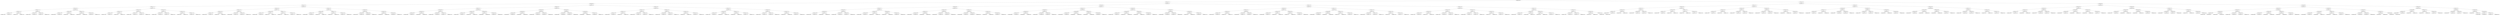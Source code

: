 digraph G{
345585728 [label="Node{data=[7589, 7589]}"]
345585728 -> 1897808470
1897808470 [label="Node{data=[5191, 5191]}"]
1897808470 -> 1820121382
1820121382 [label="Node{data=[3258, 3258]}"]
1820121382 -> 1114722433
1114722433 [label="Node{data=[1449, 1449]}"]
1114722433 -> 536296375
536296375 [label="Node{data=[1101, 1101]}"]
536296375 -> 486069997
486069997 [label="Node{data=[1085, 1085]}"]
486069997 -> 382179773
382179773 [label="Node{data=[1077, 1077]}"]
382179773 -> 1593456316
1593456316 [label="Node{data=[1073, 1073]}"]
1593456316 -> 2029421655
2029421655 [label="Node{data=[1071, 1071]}"]
2029421655 -> 585329178
585329178 [label="Node{data=[1070, 1070]}"]
2029421655 -> 146998666
146998666 [label="Node{data=[1072, 1072]}"]
1593456316 -> 126062072
126062072 [label="Node{data=[1075, 1075]}"]
126062072 -> 1260090723
1260090723 [label="Node{data=[1074, 1074]}"]
126062072 -> 1913742752
1913742752 [label="Node{data=[1076, 1076]}"]
382179773 -> 1651429693
1651429693 [label="Node{data=[1081, 1081]}"]
1651429693 -> 2031709381
2031709381 [label="Node{data=[1079, 1079]}"]
2031709381 -> 1773780712
1773780712 [label="Node{data=[1078, 1078]}"]
2031709381 -> 276621850
276621850 [label="Node{data=[1080, 1080]}"]
1651429693 -> 68101649
68101649 [label="Node{data=[1083, 1083]}"]
68101649 -> 918691089
918691089 [label="Node{data=[1082, 1082]}"]
68101649 -> 304659423
304659423 [label="Node{data=[1084, 1084]}"]
486069997 -> 1702080442
1702080442 [label="Node{data=[1093, 1093]}"]
1702080442 -> 405877419
405877419 [label="Node{data=[1089, 1089]}"]
405877419 -> 1052610089
1052610089 [label="Node{data=[1087, 1087]}"]
1052610089 -> 1763454050
1763454050 [label="Node{data=[1086, 1086]}"]
1052610089 -> 300564612
300564612 [label="Node{data=[1088, 1088]}"]
405877419 -> 14650488
14650488 [label="Node{data=[1091, 1091]}"]
14650488 -> 1380030092
1380030092 [label="Node{data=[1090, 1090]}"]
14650488 -> 1513541530
1513541530 [label="Node{data=[1092, 1092]}"]
1702080442 -> 429611576
429611576 [label="Node{data=[1097, 1097]}"]
429611576 -> 1700510015
1700510015 [label="Node{data=[1095, 1095]}"]
1700510015 -> 997238510
997238510 [label="Node{data=[1094, 1094]}"]
1700510015 -> 1465316357
1465316357 [label="Node{data=[1096, 1096]}"]
429611576 -> 341782093
341782093 [label="Node{data=[1099, 1099]}"]
341782093 -> 754319288
754319288 [label="Node{data=[1098, 1098]}"]
341782093 -> 302803742
302803742 [label="Node{data=[1100, 1100]}"]
536296375 -> 1914327942
1914327942 [label="Node{data=[1427, 1427]}"]
1914327942 -> 534394574
534394574 [label="Node{data=[1292, 1292]}"]
534394574 -> 475075250
475075250 [label="Node{data=[1105, 1105]}"]
475075250 -> 1844764349
1844764349 [label="Node{data=[1103, 1103]}"]
1844764349 -> 1305618150
1305618150 [label="Node{data=[1102, 1102]}"]
1844764349 -> 66061780
66061780 [label="Node{data=[1104, 1104]}"]
475075250 -> 396379034
396379034 [label="Node{data=[1107, 1107]}"]
396379034 -> 1558865637
1558865637 [label="Node{data=[1106, 1106]}"]
396379034 -> 13864584
13864584 [label="Node{data=[1108, 1108]}"]
534394574 -> 59700707
59700707 [label="Node{data=[1423, 1423]}"]
59700707 -> 380095131
380095131 [label="Node{data=[1421, 1421]}"]
380095131 -> 435510244
435510244 [label="Node{data=[1307, 1307]}"]
380095131 -> 97395100
97395100 [label="Node{data=[1422, 1422]}"]
59700707 -> 1897655595
1897655595 [label="Node{data=[1425, 1425]}"]
1897655595 -> 1505759873
1505759873 [label="Node{data=[1424, 1424]}"]
1897655595 -> 1792628774
1792628774 [label="Node{data=[1426, 1426]}"]
1914327942 -> 510608928
510608928 [label="Node{data=[1435, 1435]}"]
510608928 -> 808686195
808686195 [label="Node{data=[1431, 1431]}"]
808686195 -> 1774111470
1774111470 [label="Node{data=[1429, 1429]}"]
1774111470 -> 1233565591
1233565591 [label="Node{data=[1428, 1428]}"]
1774111470 -> 758949569
758949569 [label="Node{data=[1430, 1430]}"]
808686195 -> 28317983
28317983 [label="Node{data=[1433, 1433]}"]
28317983 -> 516315773
516315773 [label="Node{data=[1432, 1432]}"]
28317983 -> 1652583485
1652583485 [label="Node{data=[1434, 1434]}"]
510608928 -> 717407234
717407234 [label="Node{data=[1445, 1445]}"]
717407234 -> 733698212
733698212 [label="Node{data=[1443, 1443]}"]
733698212 -> 126024220
126024220 [label="Node{data=[1436, 1436]}"]
733698212 -> 1711447893
1711447893 [label="Node{data=[1444, 1444]}"]
717407234 -> 1524409667
1524409667 [label="Node{data=[1447, 1447]}"]
1524409667 -> 726902980
726902980 [label="Node{data=[1446, 1446]}"]
1524409667 -> 991032744
991032744 [label="Node{data=[1448, 1448]}"]
1114722433 -> 1234906536
1234906536 [label="Node{data=[1960, 1960]}"]
1234906536 -> 1993506661
1993506661 [label="Node{data=[1465, 1465]}"]
1993506661 -> 1089596659
1089596659 [label="Node{data=[1457, 1457]}"]
1089596659 -> 1954147824
1954147824 [label="Node{data=[1453, 1453]}"]
1954147824 -> 1688172730
1688172730 [label="Node{data=[1451, 1451]}"]
1688172730 -> 22219291
22219291 [label="Node{data=[1450, 1450]}"]
1688172730 -> 1309341878
1309341878 [label="Node{data=[1452, 1452]}"]
1954147824 -> 1973914346
1973914346 [label="Node{data=[1455, 1455]}"]
1973914346 -> 1784833612
1784833612 [label="Node{data=[1454, 1454]}"]
1973914346 -> 1937291977
1937291977 [label="Node{data=[1456, 1456]}"]
1089596659 -> 1789801304
1789801304 [label="Node{data=[1461, 1461]}"]
1789801304 -> 597103677
597103677 [label="Node{data=[1459, 1459]}"]
597103677 -> 1522423301
1522423301 [label="Node{data=[1458, 1458]}"]
597103677 -> 1822822761
1822822761 [label="Node{data=[1460, 1460]}"]
1789801304 -> 2005523286
2005523286 [label="Node{data=[1463, 1463]}"]
2005523286 -> 1822695270
1822695270 [label="Node{data=[1462, 1462]}"]
2005523286 -> 1149395593
1149395593 [label="Node{data=[1464, 1464]}"]
1993506661 -> 418586153
418586153 [label="Node{data=[1473, 1473]}"]
418586153 -> 563684618
563684618 [label="Node{data=[1469, 1469]}"]
563684618 -> 1837781360
1837781360 [label="Node{data=[1467, 1467]}"]
1837781360 -> 978051170
978051170 [label="Node{data=[1466, 1466]}"]
1837781360 -> 986297172
986297172 [label="Node{data=[1468, 1468]}"]
563684618 -> 1385193586
1385193586 [label="Node{data=[1471, 1471]}"]
1385193586 -> 1840167553
1840167553 [label="Node{data=[1470, 1470]}"]
1385193586 -> 142806950
142806950 [label="Node{data=[1472, 1472]}"]
418586153 -> 2133282545
2133282545 [label="Node{data=[1477, 1477]}"]
2133282545 -> 778384023
778384023 [label="Node{data=[1475, 1475]}"]
778384023 -> 906493800
906493800 [label="Node{data=[1474, 1474]}"]
778384023 -> 652818481
652818481 [label="Node{data=[1476, 1476]}"]
2133282545 -> 1669114587
1669114587 [label="Node{data=[1479, 1479]}"]
1669114587 -> 1686818217
1686818217 [label="Node{data=[1478, 1478]}"]
1669114587 -> 1837077231
1837077231 [label="Node{data=[1480, 1480]}"]
1234906536 -> 37230529
37230529 [label="Node{data=[1981, 1981]}"]
37230529 -> 68443951
68443951 [label="Node{data=[1973, 1973]}"]
68443951 -> 910241153
910241153 [label="Node{data=[1969, 1969]}"]
910241153 -> 666380620
666380620 [label="Node{data=[1967, 1967]}"]
666380620 -> 1702671461
1702671461 [label="Node{data=[1966, 1966]}"]
666380620 -> 1136095938
1136095938 [label="Node{data=[1968, 1968]}"]
910241153 -> 2091217424
2091217424 [label="Node{data=[1971, 1971]}"]
2091217424 -> 447858305
447858305 [label="Node{data=[1970, 1970]}"]
2091217424 -> 451843630
451843630 [label="Node{data=[1972, 1972]}"]
68443951 -> 1647826643
1647826643 [label="Node{data=[1977, 1977]}"]
1647826643 -> 894766455
894766455 [label="Node{data=[1975, 1975]}"]
894766455 -> 566513810
566513810 [label="Node{data=[1974, 1974]}"]
894766455 -> 1341521250
1341521250 [label="Node{data=[1976, 1976]}"]
1647826643 -> 321399553
321399553 [label="Node{data=[1979, 1979]}"]
321399553 -> 235647654
235647654 [label="Node{data=[1978, 1978]}"]
321399553 -> 231220021
231220021 [label="Node{data=[1980, 1980]}"]
37230529 -> 1840697603
1840697603 [label="Node{data=[3250, 3250]}"]
1840697603 -> 1058312087
1058312087 [label="Node{data=[1985, 1985]}"]
1058312087 -> 1817805905
1817805905 [label="Node{data=[1983, 1983]}"]
1817805905 -> 549770084
549770084 [label="Node{data=[1982, 1982]}"]
1817805905 -> 2065768630
2065768630 [label="Node{data=[1984, 1984]}"]
1058312087 -> 1616011378
1616011378 [label="Node{data=[3209, 3209]}"]
1616011378 -> 1082723109
1082723109 [label="Node{data=[3065, 3065]}"]
1616011378 -> 1188081571
1188081571 [label="Node{data=[3220, 3220]}"]
1840697603 -> 872813407
872813407 [label="Node{data=[3254, 3254]}"]
872813407 -> 1193583709
1193583709 [label="Node{data=[3252, 3252]}"]
1193583709 -> 1341935551
1341935551 [label="Node{data=[3251, 3251]}"]
1193583709 -> 210914388
210914388 [label="Node{data=[3253, 3253]}"]
872813407 -> 143276658
143276658 [label="Node{data=[3256, 3256]}"]
143276658 -> 1785618802
1785618802 [label="Node{data=[3255, 3255]}"]
143276658 -> 1203919415
1203919415 [label="Node{data=[3257, 3257]}"]
1820121382 -> 1504464503
1504464503 [label="Node{data=[3702, 3702]}"]
1504464503 -> 2926234
2926234 [label="Node{data=[3631, 3631]}"]
2926234 -> 424686108
424686108 [label="Node{data=[3274, 3274]}"]
424686108 -> 1276559587
1276559587 [label="Node{data=[3266, 3266]}"]
1276559587 -> 2004017376
2004017376 [label="Node{data=[3262, 3262]}"]
2004017376 -> 303010018
303010018 [label="Node{data=[3260, 3260]}"]
303010018 -> 173510765
173510765 [label="Node{data=[3259, 3259]}"]
303010018 -> 1891391516
1891391516 [label="Node{data=[3261, 3261]}"]
2004017376 -> 279565067
279565067 [label="Node{data=[3264, 3264]}"]
279565067 -> 2127546748
2127546748 [label="Node{data=[3263, 3263]}"]
279565067 -> 1219357232
1219357232 [label="Node{data=[3265, 3265]}"]
1276559587 -> 1522743169
1522743169 [label="Node{data=[3270, 3270]}"]
1522743169 -> 70030937
70030937 [label="Node{data=[3268, 3268]}"]
70030937 -> 78134153
78134153 [label="Node{data=[3267, 3267]}"]
70030937 -> 603172166
603172166 [label="Node{data=[3269, 3269]}"]
1522743169 -> 1615853958
1615853958 [label="Node{data=[3272, 3272]}"]
1615853958 -> 11613576
11613576 [label="Node{data=[3271, 3271]}"]
1615853958 -> 1166029412
1166029412 [label="Node{data=[3273, 3273]}"]
424686108 -> 2066169359
2066169359 [label="Node{data=[3282, 3282]}"]
2066169359 -> 1690008356
1690008356 [label="Node{data=[3278, 3278]}"]
1690008356 -> 1831804750
1831804750 [label="Node{data=[3276, 3276]}"]
1831804750 -> 695731101
695731101 [label="Node{data=[3275, 3275]}"]
1831804750 -> 1810728955
1810728955 [label="Node{data=[3277, 3277]}"]
1690008356 -> 1412473849
1412473849 [label="Node{data=[3280, 3280]}"]
1412473849 -> 1097864030
1097864030 [label="Node{data=[3279, 3279]}"]
1412473849 -> 679314438
679314438 [label="Node{data=[3281, 3281]}"]
2066169359 -> 791157933
791157933 [label="Node{data=[3469, 3469]}"]
791157933 -> 2127977946
2127977946 [label="Node{data=[3467, 3467]}"]
2127977946 -> 1065175997
1065175997 [label="Node{data=[3396, 3396]}"]
2127977946 -> 2070197728
2070197728 [label="Node{data=[3468, 3468]}"]
791157933 -> 348525397
348525397 [label="Node{data=[3616, 3616]}"]
348525397 -> 1488106650
1488106650 [label="Node{data=[3604, 3604]}"]
348525397 -> 231156882
231156882 [label="Node{data=[3630, 3630]}"]
2926234 -> 1406288767
1406288767 [label="Node{data=[3647, 3647]}"]
1406288767 -> 1999285995
1999285995 [label="Node{data=[3639, 3639]}"]
1999285995 -> 980534000
980534000 [label="Node{data=[3635, 3635]}"]
980534000 -> 241617552
241617552 [label="Node{data=[3633, 3633]}"]
241617552 -> 1332656536
1332656536 [label="Node{data=[3632, 3632]}"]
241617552 -> 1838222184
1838222184 [label="Node{data=[3634, 3634]}"]
980534000 -> 1505960552
1505960552 [label="Node{data=[3637, 3637]}"]
1505960552 -> 1640583562
1640583562 [label="Node{data=[3636, 3636]}"]
1505960552 -> 1540458066
1540458066 [label="Node{data=[3638, 3638]}"]
1999285995 -> 1056840715
1056840715 [label="Node{data=[3643, 3643]}"]
1056840715 -> 2121181662
2121181662 [label="Node{data=[3641, 3641]}"]
2121181662 -> 1426121368
1426121368 [label="Node{data=[3640, 3640]}"]
2121181662 -> 45358460
45358460 [label="Node{data=[3642, 3642]}"]
1056840715 -> 1281640293
1281640293 [label="Node{data=[3645, 3645]}"]
1281640293 -> 1196369774
1196369774 [label="Node{data=[3644, 3644]}"]
1281640293 -> 352913725
352913725 [label="Node{data=[3646, 3646]}"]
1406288767 -> 938785053
938785053 [label="Node{data=[3694, 3694]}"]
938785053 -> 1497731049
1497731049 [label="Node{data=[3690, 3690]}"]
1497731049 -> 1737471992
1737471992 [label="Node{data=[3649, 3649]}"]
1737471992 -> 974265045
974265045 [label="Node{data=[3648, 3648]}"]
1737471992 -> 683434203
683434203 [label="Node{data=[3689, 3689]}"]
1497731049 -> 1567856866
1567856866 [label="Node{data=[3692, 3692]}"]
1567856866 -> 1197065411
1197065411 [label="Node{data=[3691, 3691]}"]
1567856866 -> 1840753231
1840753231 [label="Node{data=[3693, 3693]}"]
938785053 -> 650556826
650556826 [label="Node{data=[3698, 3698]}"]
650556826 -> 1731431720
1731431720 [label="Node{data=[3696, 3696]}"]
1731431720 -> 1850024657
1850024657 [label="Node{data=[3695, 3695]}"]
1731431720 -> 1055922308
1055922308 [label="Node{data=[3697, 3697]}"]
650556826 -> 763957413
763957413 [label="Node{data=[3700, 3700]}"]
763957413 -> 1445495537
1445495537 [label="Node{data=[3699, 3699]}"]
763957413 -> 289169743
289169743 [label="Node{data=[3701, 3701]}"]
1504464503 -> 800489428
800489428 [label="Node{data=[5126, 5126]}"]
800489428 -> 1256148671
1256148671 [label="Node{data=[3801, 3801]}"]
1256148671 -> 1483895327
1483895327 [label="Node{data=[3744, 3744]}"]
1483895327 -> 708200007
708200007 [label="Node{data=[3740, 3740]}"]
708200007 -> 920830986
920830986 [label="Node{data=[3704, 3704]}"]
920830986 -> 116973279
116973279 [label="Node{data=[3703, 3703]}"]
920830986 -> 1297196693
1297196693 [label="Node{data=[3705, 3705]}"]
708200007 -> 1431160070
1431160070 [label="Node{data=[3742, 3742]}"]
1431160070 -> 1974438193
1974438193 [label="Node{data=[3741, 3741]}"]
1431160070 -> 903987069
903987069 [label="Node{data=[3743, 3743]}"]
1483895327 -> 1975829082
1975829082 [label="Node{data=[3748, 3748]}"]
1975829082 -> 1310346257
1310346257 [label="Node{data=[3746, 3746]}"]
1310346257 -> 1198891746
1198891746 [label="Node{data=[3745, 3745]}"]
1310346257 -> 2144859942
2144859942 [label="Node{data=[3747, 3747]}"]
1975829082 -> 751975572
751975572 [label="Node{data=[3750, 3750]}"]
751975572 -> 808753115
808753115 [label="Node{data=[3749, 3749]}"]
751975572 -> 1513898381
1513898381 [label="Node{data=[3751, 3751]}"]
1256148671 -> 445834027
445834027 [label="Node{data=[5118, 5118]}"]
445834027 -> 664361585
664361585 [label="Node{data=[5114, 5114]}"]
664361585 -> 864520982
864520982 [label="Node{data=[4699, 4699]}"]
864520982 -> 185570498
185570498 [label="Node{data=[4674, 4674]}"]
864520982 -> 109688115
109688115 [label="Node{data=[5075, 5075]}"]
664361585 -> 1806581057
1806581057 [label="Node{data=[5116, 5116]}"]
1806581057 -> 1686029337
1686029337 [label="Node{data=[5115, 5115]}"]
1806581057 -> 320927184
320927184 [label="Node{data=[5117, 5117]}"]
445834027 -> 1489762986
1489762986 [label="Node{data=[5122, 5122]}"]
1489762986 -> 1108709575
1108709575 [label="Node{data=[5120, 5120]}"]
1108709575 -> 1348061840
1348061840 [label="Node{data=[5119, 5119]}"]
1108709575 -> 1153645374
1153645374 [label="Node{data=[5121, 5121]}"]
1489762986 -> 1130006438
1130006438 [label="Node{data=[5124, 5124]}"]
1130006438 -> 757572770
757572770 [label="Node{data=[5123, 5123]}"]
1130006438 -> 867493596
867493596 [label="Node{data=[5125, 5125]}"]
800489428 -> 1861427551
1861427551 [label="Node{data=[5175, 5175]}"]
1861427551 -> 2038688912
2038688912 [label="Node{data=[5167, 5167]}"]
2038688912 -> 1771128246
1771128246 [label="Node{data=[5130, 5130]}"]
1771128246 -> 2097667166
2097667166 [label="Node{data=[5128, 5128]}"]
2097667166 -> 176808824
176808824 [label="Node{data=[5127, 5127]}"]
2097667166 -> 1820883413
1820883413 [label="Node{data=[5129, 5129]}"]
1771128246 -> 257375495
257375495 [label="Node{data=[5132, 5132]}"]
257375495 -> 1282536863
1282536863 [label="Node{data=[5131, 5131]}"]
257375495 -> 153509194
153509194 [label="Node{data=[5152, 5152]}"]
2038688912 -> 642763626
642763626 [label="Node{data=[5171, 5171]}"]
642763626 -> 273053089
273053089 [label="Node{data=[5169, 5169]}"]
273053089 -> 1406711611
1406711611 [label="Node{data=[5168, 5168]}"]
273053089 -> 1747938311
1747938311 [label="Node{data=[5170, 5170]}"]
642763626 -> 811859699
811859699 [label="Node{data=[5173, 5173]}"]
811859699 -> 321617443
321617443 [label="Node{data=[5172, 5172]}"]
811859699 -> 89944594
89944594 [label="Node{data=[5174, 5174]}"]
1861427551 -> 377514474
377514474 [label="Node{data=[5183, 5183]}"]
377514474 -> 968591791
968591791 [label="Node{data=[5179, 5179]}"]
968591791 -> 1898525405
1898525405 [label="Node{data=[5177, 5177]}"]
1898525405 -> 386077192
386077192 [label="Node{data=[5176, 5176]}"]
1898525405 -> 39450171
39450171 [label="Node{data=[5178, 5178]}"]
968591791 -> 1732964654
1732964654 [label="Node{data=[5181, 5181]}"]
1732964654 -> 1607305408
1607305408 [label="Node{data=[5180, 5180]}"]
1732964654 -> 1355895395
1355895395 [label="Node{data=[5182, 5182]}"]
377514474 -> 502570604
502570604 [label="Node{data=[5187, 5187]}"]
502570604 -> 763875197
763875197 [label="Node{data=[5185, 5185]}"]
763875197 -> 515885445
515885445 [label="Node{data=[5184, 5184]}"]
763875197 -> 1143460475
1143460475 [label="Node{data=[5186, 5186]}"]
502570604 -> 2098799469
2098799469 [label="Node{data=[5189, 5189]}"]
2098799469 -> 1861678996
1861678996 [label="Node{data=[5188, 5188]}"]
2098799469 -> 241559598
241559598 [label="Node{data=[5190, 5190]}"]
1897808470 -> 1957386131
1957386131 [label="Node{data=[6102, 6102]}"]
1957386131 -> 1075646496
1075646496 [label="Node{data=[5525, 5525]}"]
1075646496 -> 428742112
428742112 [label="Node{data=[5263, 5263]}"]
428742112 -> 948677223
948677223 [label="Node{data=[5207, 5207]}"]
948677223 -> 380794154
380794154 [label="Node{data=[5199, 5199]}"]
380794154 -> 1040645068
1040645068 [label="Node{data=[5195, 5195]}"]
1040645068 -> 1464781049
1464781049 [label="Node{data=[5193, 5193]}"]
1464781049 -> 854821093
854821093 [label="Node{data=[5192, 5192]}"]
1464781049 -> 929935540
929935540 [label="Node{data=[5194, 5194]}"]
1040645068 -> 1052566798
1052566798 [label="Node{data=[5197, 5197]}"]
1052566798 -> 529857312
529857312 [label="Node{data=[5196, 5196]}"]
1052566798 -> 831454359
831454359 [label="Node{data=[5198, 5198]}"]
380794154 -> 1807483394
1807483394 [label="Node{data=[5203, 5203]}"]
1807483394 -> 846274286
846274286 [label="Node{data=[5201, 5201]}"]
846274286 -> 168083067
168083067 [label="Node{data=[5200, 5200]}"]
846274286 -> 1277723112
1277723112 [label="Node{data=[5202, 5202]}"]
1807483394 -> 1200563837
1200563837 [label="Node{data=[5205, 5205]}"]
1200563837 -> 2100549132
2100549132 [label="Node{data=[5204, 5204]}"]
1200563837 -> 1382766775
1382766775 [label="Node{data=[5206, 5206]}"]
948677223 -> 1522840787
1522840787 [label="Node{data=[5215, 5215]}"]
1522840787 -> 1690754360
1690754360 [label="Node{data=[5211, 5211]}"]
1690754360 -> 119989274
119989274 [label="Node{data=[5209, 5209]}"]
119989274 -> 260090537
260090537 [label="Node{data=[5208, 5208]}"]
119989274 -> 1881007526
1881007526 [label="Node{data=[5210, 5210]}"]
1690754360 -> 576768384
576768384 [label="Node{data=[5213, 5213]}"]
576768384 -> 307687394
307687394 [label="Node{data=[5212, 5212]}"]
576768384 -> 411683555
411683555 [label="Node{data=[5214, 5214]}"]
1522840787 -> 128334977
128334977 [label="Node{data=[5259, 5259]}"]
128334977 -> 590268732
590268732 [label="Node{data=[5257, 5257]}"]
590268732 -> 102898500
102898500 [label="Node{data=[5219, 5219]}"]
590268732 -> 1344935857
1344935857 [label="Node{data=[5258, 5258]}"]
128334977 -> 1725856513
1725856513 [label="Node{data=[5261, 5261]}"]
1725856513 -> 871119311
871119311 [label="Node{data=[5260, 5260]}"]
1725856513 -> 620952781
620952781 [label="Node{data=[5262, 5262]}"]
428742112 -> 622194755
622194755 [label="Node{data=[5497, 5497]}"]
622194755 -> 814125459
814125459 [label="Node{data=[5479, 5479]}"]
814125459 -> 1660351501
1660351501 [label="Node{data=[5267, 5267]}"]
1660351501 -> 1344309258
1344309258 [label="Node{data=[5265, 5265]}"]
1344309258 -> 1522400677
1522400677 [label="Node{data=[5264, 5264]}"]
1344309258 -> 1588852072
1588852072 [label="Node{data=[5266, 5266]}"]
1660351501 -> 187708463
187708463 [label="Node{data=[5365, 5365]}"]
187708463 -> 1594138011
1594138011 [label="Node{data=[5268, 5268]}"]
187708463 -> 1793131275
1793131275 [label="Node{data=[5436, 5436]}"]
814125459 -> 725132170
725132170 [label="Node{data=[5493, 5493]}"]
725132170 -> 564358030
564358030 [label="Node{data=[5491, 5491]}"]
564358030 -> 1521537636
1521537636 [label="Node{data=[5490, 5490]}"]
564358030 -> 942373730
942373730 [label="Node{data=[5492, 5492]}"]
725132170 -> 1449241374
1449241374 [label="Node{data=[5495, 5495]}"]
1449241374 -> 1814316359
1814316359 [label="Node{data=[5494, 5494]}"]
1449241374 -> 819693909
819693909 [label="Node{data=[5496, 5496]}"]
622194755 -> 1397232711
1397232711 [label="Node{data=[5517, 5517]}"]
1397232711 -> 137002091
137002091 [label="Node{data=[5501, 5501]}"]
137002091 -> 1189744212
1189744212 [label="Node{data=[5499, 5499]}"]
1189744212 -> 714581757
714581757 [label="Node{data=[5498, 5498]}"]
1189744212 -> 963536324
963536324 [label="Node{data=[5500, 5500]}"]
137002091 -> 1660719014
1660719014 [label="Node{data=[5503, 5503]}"]
1660719014 -> 1962063107
1962063107 [label="Node{data=[5502, 5502]}"]
1660719014 -> 1673872686
1673872686 [label="Node{data=[5516, 5516]}"]
1397232711 -> 701451479
701451479 [label="Node{data=[5521, 5521]}"]
701451479 -> 801667063
801667063 [label="Node{data=[5519, 5519]}"]
801667063 -> 1324586400
1324586400 [label="Node{data=[5518, 5518]}"]
801667063 -> 123098469
123098469 [label="Node{data=[5520, 5520]}"]
701451479 -> 1420564652
1420564652 [label="Node{data=[5523, 5523]}"]
1420564652 -> 943176193
943176193 [label="Node{data=[5522, 5522]}"]
1420564652 -> 1782281778
1782281778 [label="Node{data=[5524, 5524]}"]
1075646496 -> 1609825133
1609825133 [label="Node{data=[5571, 5571]}"]
1609825133 -> 1798234439
1798234439 [label="Node{data=[5541, 5541]}"]
1798234439 -> 1850517905
1850517905 [label="Node{data=[5533, 5533]}"]
1850517905 -> 1601685644
1601685644 [label="Node{data=[5529, 5529]}"]
1601685644 -> 530540700
530540700 [label="Node{data=[5527, 5527]}"]
530540700 -> 52926193
52926193 [label="Node{data=[5526, 5526]}"]
530540700 -> 137144101
137144101 [label="Node{data=[5528, 5528]}"]
1601685644 -> 1769876740
1769876740 [label="Node{data=[5531, 5531]}"]
1769876740 -> 222389055
222389055 [label="Node{data=[5530, 5530]}"]
1769876740 -> 846130296
846130296 [label="Node{data=[5532, 5532]}"]
1850517905 -> 1603690655
1603690655 [label="Node{data=[5537, 5537]}"]
1603690655 -> 1201172580
1201172580 [label="Node{data=[5535, 5535]}"]
1201172580 -> 1103543091
1103543091 [label="Node{data=[5534, 5534]}"]
1201172580 -> 68063839
68063839 [label="Node{data=[5536, 5536]}"]
1603690655 -> 1752205529
1752205529 [label="Node{data=[5539, 5539]}"]
1752205529 -> 1827655395
1827655395 [label="Node{data=[5538, 5538]}"]
1752205529 -> 411365230
411365230 [label="Node{data=[5540, 5540]}"]
1798234439 -> 1760037451
1760037451 [label="Node{data=[5563, 5563]}"]
1760037451 -> 70414799
70414799 [label="Node{data=[5559, 5559]}"]
70414799 -> 372780924
372780924 [label="Node{data=[5543, 5543]}"]
372780924 -> 695749962
695749962 [label="Node{data=[5542, 5542]}"]
372780924 -> 32157820
32157820 [label="Node{data=[5558, 5558]}"]
70414799 -> 373364103
373364103 [label="Node{data=[5561, 5561]}"]
373364103 -> 1104514044
1104514044 [label="Node{data=[5560, 5560]}"]
373364103 -> 715951249
715951249 [label="Node{data=[5562, 5562]}"]
1760037451 -> 2115088616
2115088616 [label="Node{data=[5567, 5567]}"]
2115088616 -> 1617063808
1617063808 [label="Node{data=[5565, 5565]}"]
1617063808 -> 218464795
218464795 [label="Node{data=[5564, 5564]}"]
1617063808 -> 1132683054
1132683054 [label="Node{data=[5566, 5566]}"]
2115088616 -> 811999558
811999558 [label="Node{data=[5569, 5569]}"]
811999558 -> 1124812453
1124812453 [label="Node{data=[5568, 5568]}"]
811999558 -> 1656689029
1656689029 [label="Node{data=[5570, 5570]}"]
1609825133 -> 991709395
991709395 [label="Node{data=[5852, 5852]}"]
991709395 -> 988881639
988881639 [label="Node{data=[5844, 5844]}"]
988881639 -> 592868722
592868722 [label="Node{data=[5840, 5840]}"]
592868722 -> 973040548
973040548 [label="Node{data=[5573, 5573]}"]
973040548 -> 1627186840
1627186840 [label="Node{data=[5572, 5572]}"]
973040548 -> 1403590266
1403590266 [label="Node{data=[5814, 5814]}"]
592868722 -> 1128535192
1128535192 [label="Node{data=[5842, 5842]}"]
1128535192 -> 19195167
19195167 [label="Node{data=[5841, 5841]}"]
1128535192 -> 107678597
107678597 [label="Node{data=[5843, 5843]}"]
988881639 -> 501925876
501925876 [label="Node{data=[5848, 5848]}"]
501925876 -> 2129260549
2129260549 [label="Node{data=[5846, 5846]}"]
2129260549 -> 1489239770
1489239770 [label="Node{data=[5845, 5845]}"]
2129260549 -> 103477604
103477604 [label="Node{data=[5847, 5847]}"]
501925876 -> 1303659314
1303659314 [label="Node{data=[5850, 5850]}"]
1303659314 -> 2087517017
2087517017 [label="Node{data=[5849, 5849]}"]
1303659314 -> 1000275744
1000275744 [label="Node{data=[5851, 5851]}"]
991709395 -> 1785628902
1785628902 [label="Node{data=[5860, 5860]}"]
1785628902 -> 86833994
86833994 [label="Node{data=[5856, 5856]}"]
86833994 -> 503410309
503410309 [label="Node{data=[5854, 5854]}"]
503410309 -> 1386935706
1386935706 [label="Node{data=[5853, 5853]}"]
503410309 -> 1285389969
1285389969 [label="Node{data=[5855, 5855]}"]
86833994 -> 780745443
780745443 [label="Node{data=[5858, 5858]}"]
780745443 -> 1005128945
1005128945 [label="Node{data=[5857, 5857]}"]
780745443 -> 1047144499
1047144499 [label="Node{data=[5859, 5859]}"]
1785628902 -> 421830809
421830809 [label="Node{data=[6098, 6098]}"]
421830809 -> 2115882876
2115882876 [label="Node{data=[6096, 6096]}"]
2115882876 -> 232839882
232839882 [label="Node{data=[6072, 6072]}"]
2115882876 -> 1646547189
1646547189 [label="Node{data=[6097, 6097]}"]
421830809 -> 1589122112
1589122112 [label="Node{data=[6100, 6100]}"]
1589122112 -> 1322141380
1322141380 [label="Node{data=[6099, 6099]}"]
1589122112 -> 1165222749
1165222749 [label="Node{data=[6101, 6101]}"]
1957386131 -> 93368574
93368574 [label="Node{data=[7250, 7250]}"]
93368574 -> 462732824
462732824 [label="Node{data=[6484, 6484]}"]
462732824 -> 667952072
667952072 [label="Node{data=[6468, 6468]}"]
667952072 -> 2103661924
2103661924 [label="Node{data=[6221, 6221]}"]
2103661924 -> 2113146230
2113146230 [label="Node{data=[6106, 6106]}"]
2113146230 -> 1127090350
1127090350 [label="Node{data=[6104, 6104]}"]
1127090350 -> 1707519328
1707519328 [label="Node{data=[6103, 6103]}"]
1127090350 -> 40443081
40443081 [label="Node{data=[6105, 6105]}"]
2113146230 -> 1605058127
1605058127 [label="Node{data=[6108, 6108]}"]
1605058127 -> 1827874412
1827874412 [label="Node{data=[6107, 6107]}"]
1605058127 -> 1007561535
1007561535 [label="Node{data=[6217, 6217]}"]
2103661924 -> 1993078563
1993078563 [label="Node{data=[6330, 6330]}"]
1993078563 -> 1888806643
1888806643 [label="Node{data=[6245, 6245]}"]
1888806643 -> 94465739
94465739 [label="Node{data=[6239, 6239]}"]
1888806643 -> 1220278931
1220278931 [label="Node{data=[6277, 6277]}"]
1993078563 -> 1642102344
1642102344 [label="Node{data=[6368, 6368]}"]
1642102344 -> 915718137
915718137 [label="Node{data=[6351, 6351]}"]
1642102344 -> 952981718
952981718 [label="Node{data=[6431, 6431]}"]
667952072 -> 800408126
800408126 [label="Node{data=[6476, 6476]}"]
800408126 -> 1296399294
1296399294 [label="Node{data=[6472, 6472]}"]
1296399294 -> 1589472920
1589472920 [label="Node{data=[6470, 6470]}"]
1589472920 -> 207918705
207918705 [label="Node{data=[6469, 6469]}"]
1589472920 -> 163938673
163938673 [label="Node{data=[6471, 6471]}"]
1296399294 -> 1866175356
1866175356 [label="Node{data=[6474, 6474]}"]
1866175356 -> 1523055021
1523055021 [label="Node{data=[6473, 6473]}"]
1866175356 -> 1916287898
1916287898 [label="Node{data=[6475, 6475]}"]
800408126 -> 1473508005
1473508005 [label="Node{data=[6480, 6480]}"]
1473508005 -> 1690315600
1690315600 [label="Node{data=[6478, 6478]}"]
1690315600 -> 28290292
28290292 [label="Node{data=[6477, 6477]}"]
1690315600 -> 855159728
855159728 [label="Node{data=[6479, 6479]}"]
1473508005 -> 2054564240
2054564240 [label="Node{data=[6482, 6482]}"]
2054564240 -> 520685349
520685349 [label="Node{data=[6481, 6481]}"]
2054564240 -> 1664991292
1664991292 [label="Node{data=[6483, 6483]}"]
462732824 -> 347048664
347048664 [label="Node{data=[7201, 7201]}"]
347048664 -> 1608391540
1608391540 [label="Node{data=[7000, 7000]}"]
1608391540 -> 146345861
146345861 [label="Node{data=[6996, 6996]}"]
146345861 -> 92803726
92803726 [label="Node{data=[6994, 6994]}"]
92803726 -> 1830396333
1830396333 [label="Node{data=[6485, 6485]}"]
92803726 -> 1119032001
1119032001 [label="Node{data=[6995, 6995]}"]
146345861 -> 45541429
45541429 [label="Node{data=[6998, 6998]}"]
45541429 -> 1206883983
1206883983 [label="Node{data=[6997, 6997]}"]
45541429 -> 1734034198
1734034198 [label="Node{data=[6999, 6999]}"]
1608391540 -> 1025794086
1025794086 [label="Node{data=[7004, 7004]}"]
1025794086 -> 140951799
140951799 [label="Node{data=[7002, 7002]}"]
140951799 -> 856061082
856061082 [label="Node{data=[7001, 7001]}"]
140951799 -> 242795039
242795039 [label="Node{data=[7003, 7003]}"]
1025794086 -> 281261734
281261734 [label="Node{data=[7006, 7006]}"]
281261734 -> 782023985
782023985 [label="Node{data=[7005, 7005]}"]
281261734 -> 775859932
775859932 [label="Node{data=[7007, 7007]}"]
347048664 -> 1721690430
1721690430 [label="Node{data=[7242, 7242]}"]
1721690430 -> 1801786829
1801786829 [label="Node{data=[7238, 7238]}"]
1801786829 -> 542853285
542853285 [label="Node{data=[7236, 7236]}"]
542853285 -> 2068339260
2068339260 [label="Node{data=[7235, 7235]}"]
542853285 -> 1779338098
1779338098 [label="Node{data=[7237, 7237]}"]
1801786829 -> 688271491
688271491 [label="Node{data=[7240, 7240]}"]
688271491 -> 1398954854
1398954854 [label="Node{data=[7239, 7239]}"]
688271491 -> 1782735500
1782735500 [label="Node{data=[7241, 7241]}"]
1721690430 -> 1946755501
1946755501 [label="Node{data=[7246, 7246]}"]
1946755501 -> 1813218695
1813218695 [label="Node{data=[7244, 7244]}"]
1813218695 -> 762006024
762006024 [label="Node{data=[7243, 7243]}"]
1813218695 -> 1413749547
1413749547 [label="Node{data=[7245, 7245]}"]
1946755501 -> 1769823303
1769823303 [label="Node{data=[7248, 7248]}"]
1769823303 -> 422761298
422761298 [label="Node{data=[7247, 7247]}"]
1769823303 -> 1853809014
1853809014 [label="Node{data=[7249, 7249]}"]
93368574 -> 446116561
446116561 [label="Node{data=[7524, 7524]}"]
446116561 -> 428591776
428591776 [label="Node{data=[7508, 7508]}"]
428591776 -> 380383872
380383872 [label="Node{data=[7500, 7500]}"]
380383872 -> 255857778
255857778 [label="Node{data=[7388, 7388]}"]
255857778 -> 753057521
753057521 [label="Node{data=[7252, 7252]}"]
753057521 -> 1811656455
1811656455 [label="Node{data=[7251, 7251]}"]
753057521 -> 481605834
481605834 [label="Node{data=[7253, 7253]}"]
255857778 -> 332975274
332975274 [label="Node{data=[7498, 7498]}"]
332975274 -> 720694550
720694550 [label="Node{data=[7497, 7497]}"]
332975274 -> 474086616
474086616 [label="Node{data=[7499, 7499]}"]
380383872 -> 621438322
621438322 [label="Node{data=[7504, 7504]}"]
621438322 -> 1885487333
1885487333 [label="Node{data=[7502, 7502]}"]
1885487333 -> 2104729506
2104729506 [label="Node{data=[7501, 7501]}"]
1885487333 -> 1858538472
1858538472 [label="Node{data=[7503, 7503]}"]
621438322 -> 412144311
412144311 [label="Node{data=[7506, 7506]}"]
412144311 -> 2048384040
2048384040 [label="Node{data=[7505, 7505]}"]
412144311 -> 460898887
460898887 [label="Node{data=[7507, 7507]}"]
428591776 -> 1303777931
1303777931 [label="Node{data=[7516, 7516]}"]
1303777931 -> 1395487968
1395487968 [label="Node{data=[7512, 7512]}"]
1395487968 -> 396297265
396297265 [label="Node{data=[7510, 7510]}"]
396297265 -> 1244169855
1244169855 [label="Node{data=[7509, 7509]}"]
396297265 -> 938993659
938993659 [label="Node{data=[7511, 7511]}"]
1395487968 -> 264572817
264572817 [label="Node{data=[7514, 7514]}"]
264572817 -> 1611939028
1611939028 [label="Node{data=[7513, 7513]}"]
264572817 -> 1845581271
1845581271 [label="Node{data=[7515, 7515]}"]
1303777931 -> 1723969491
1723969491 [label="Node{data=[7520, 7520]}"]
1723969491 -> 1096785181
1096785181 [label="Node{data=[7518, 7518]}"]
1096785181 -> 7142270
7142270 [label="Node{data=[7517, 7517]}"]
1096785181 -> 1688709449
1688709449 [label="Node{data=[7519, 7519]}"]
1723969491 -> 259210553
259210553 [label="Node{data=[7522, 7522]}"]
259210553 -> 846851775
846851775 [label="Node{data=[7521, 7521]}"]
259210553 -> 1428771973
1428771973 [label="Node{data=[7523, 7523]}"]
446116561 -> 203244168
203244168 [label="Node{data=[7573, 7573]}"]
203244168 -> 445721799
445721799 [label="Node{data=[7532, 7532]}"]
445721799 -> 1734358332
1734358332 [label="Node{data=[7528, 7528]}"]
1734358332 -> 2020792361
2020792361 [label="Node{data=[7526, 7526]}"]
2020792361 -> 513662125
513662125 [label="Node{data=[7525, 7525]}"]
2020792361 -> 234433709
234433709 [label="Node{data=[7527, 7527]}"]
1734358332 -> 1809199611
1809199611 [label="Node{data=[7530, 7530]}"]
1809199611 -> 92999480
92999480 [label="Node{data=[7529, 7529]}"]
1809199611 -> 1971569552
1971569552 [label="Node{data=[7531, 7531]}"]
445721799 -> 836441545
836441545 [label="Node{data=[7536, 7536]}"]
836441545 -> 1809363936
1809363936 [label="Node{data=[7534, 7534]}"]
1809363936 -> 913806188
913806188 [label="Node{data=[7533, 7533]}"]
1809363936 -> 1568889201
1568889201 [label="Node{data=[7535, 7535]}"]
836441545 -> 882862677
882862677 [label="Node{data=[7571, 7571]}"]
882862677 -> 452364437
452364437 [label="Node{data=[7537, 7537]}"]
882862677 -> 269517908
269517908 [label="Node{data=[7572, 7572]}"]
203244168 -> 1470042102
1470042102 [label="Node{data=[7581, 7581]}"]
1470042102 -> 404556434
404556434 [label="Node{data=[7577, 7577]}"]
404556434 -> 914463524
914463524 [label="Node{data=[7575, 7575]}"]
914463524 -> 581405572
581405572 [label="Node{data=[7574, 7574]}"]
914463524 -> 233361561
233361561 [label="Node{data=[7576, 7576]}"]
404556434 -> 2102465068
2102465068 [label="Node{data=[7579, 7579]}"]
2102465068 -> 1194589721
1194589721 [label="Node{data=[7578, 7578]}"]
2102465068 -> 1507239632
1507239632 [label="Node{data=[7580, 7580]}"]
1470042102 -> 309451115
309451115 [label="Node{data=[7585, 7585]}"]
309451115 -> 1732540795
1732540795 [label="Node{data=[7583, 7583]}"]
1732540795 -> 1063223484
1063223484 [label="Node{data=[7582, 7582]}"]
1732540795 -> 1397969313
1397969313 [label="Node{data=[7584, 7584]}"]
309451115 -> 1341480993
1341480993 [label="Node{data=[7587, 7587]}"]
1341480993 -> 188630789
188630789 [label="Node{data=[7586, 7586]}"]
1341480993 -> 1210547390
1210547390 [label="Node{data=[7588, 7588]}"]
345585728 -> 19984962
19984962 [label="Node{data=[8419, 8419]}"]
19984962 -> 1696628269
1696628269 [label="Node{data=[8207, 8207]}"]
1696628269 -> 484383715
484383715 [label="Node{data=[7621, 7621]}"]
484383715 -> 1869497930
1869497930 [label="Node{data=[7605, 7605]}"]
1869497930 -> 1774852871
1774852871 [label="Node{data=[7597, 7597]}"]
1774852871 -> 259899653
259899653 [label="Node{data=[7593, 7593]}"]
259899653 -> 1796854538
1796854538 [label="Node{data=[7591, 7591]}"]
1796854538 -> 1993901109
1993901109 [label="Node{data=[7590, 7590]}"]
1796854538 -> 1332984778
1332984778 [label="Node{data=[7592, 7592]}"]
259899653 -> 778518216
778518216 [label="Node{data=[7595, 7595]}"]
778518216 -> 197339533
197339533 [label="Node{data=[7594, 7594]}"]
778518216 -> 965275116
965275116 [label="Node{data=[7596, 7596]}"]
1774852871 -> 1803005180
1803005180 [label="Node{data=[7601, 7601]}"]
1803005180 -> 2087800356
2087800356 [label="Node{data=[7599, 7599]}"]
2087800356 -> 1852612454
1852612454 [label="Node{data=[7598, 7598]}"]
2087800356 -> 284555466
284555466 [label="Node{data=[7600, 7600]}"]
1803005180 -> 1177790052
1177790052 [label="Node{data=[7603, 7603]}"]
1177790052 -> 809881832
809881832 [label="Node{data=[7602, 7602]}"]
1177790052 -> 987299369
987299369 [label="Node{data=[7604, 7604]}"]
1869497930 -> 89420304
89420304 [label="Node{data=[7613, 7613]}"]
89420304 -> 1578103896
1578103896 [label="Node{data=[7609, 7609]}"]
1578103896 -> 1079225825
1079225825 [label="Node{data=[7607, 7607]}"]
1079225825 -> 1023879796
1023879796 [label="Node{data=[7606, 7606]}"]
1079225825 -> 459606838
459606838 [label="Node{data=[7608, 7608]}"]
1578103896 -> 988385590
988385590 [label="Node{data=[7611, 7611]}"]
988385590 -> 1736970031
1736970031 [label="Node{data=[7610, 7610]}"]
988385590 -> 1666768160
1666768160 [label="Node{data=[7612, 7612]}"]
89420304 -> 1347897030
1347897030 [label="Node{data=[7617, 7617]}"]
1347897030 -> 641801691
641801691 [label="Node{data=[7615, 7615]}"]
641801691 -> 26709835
26709835 [label="Node{data=[7614, 7614]}"]
641801691 -> 604238724
604238724 [label="Node{data=[7616, 7616]}"]
1347897030 -> 1309208756
1309208756 [label="Node{data=[7619, 7619]}"]
1309208756 -> 1611236203
1611236203 [label="Node{data=[7618, 7618]}"]
1309208756 -> 1574548982
1574548982 [label="Node{data=[7620, 7620]}"]
484383715 -> 1727918618
1727918618 [label="Node{data=[8191, 8191]}"]
1727918618 -> 1878602529
1878602529 [label="Node{data=[8183, 8183]}"]
1878602529 -> 1137178478
1137178478 [label="Node{data=[7625, 7625]}"]
1137178478 -> 1394707685
1394707685 [label="Node{data=[7623, 7623]}"]
1394707685 -> 1514527161
1514527161 [label="Node{data=[7622, 7622]}"]
1394707685 -> 2088999403
2088999403 [label="Node{data=[7624, 7624]}"]
1137178478 -> 8613266
8613266 [label="Node{data=[7853, 7853]}"]
8613266 -> 1595576259
1595576259 [label="Node{data=[7816, 7816]}"]
8613266 -> 728108424
728108424 [label="Node{data=[8111, 8111]}"]
1878602529 -> 1263175118
1263175118 [label="Node{data=[8187, 8187]}"]
1263175118 -> 1354669768
1354669768 [label="Node{data=[8185, 8185]}"]
1354669768 -> 1540450187
1540450187 [label="Node{data=[8184, 8184]}"]
1354669768 -> 1086335796
1086335796 [label="Node{data=[8186, 8186]}"]
1263175118 -> 1606136343
1606136343 [label="Node{data=[8189, 8189]}"]
1606136343 -> 2069311478
2069311478 [label="Node{data=[8188, 8188]}"]
1606136343 -> 728425000
728425000 [label="Node{data=[8190, 8190]}"]
1727918618 -> 1790113274
1790113274 [label="Node{data=[8199, 8199]}"]
1790113274 -> 1746655665
1746655665 [label="Node{data=[8195, 8195]}"]
1746655665 -> 712078299
712078299 [label="Node{data=[8193, 8193]}"]
712078299 -> 1450622751
1450622751 [label="Node{data=[8192, 8192]}"]
712078299 -> 731290894
731290894 [label="Node{data=[8194, 8194]}"]
1746655665 -> 494280604
494280604 [label="Node{data=[8197, 8197]}"]
494280604 -> 1018714178
1018714178 [label="Node{data=[8196, 8196]}"]
494280604 -> 1599444621
1599444621 [label="Node{data=[8198, 8198]}"]
1790113274 -> 1085542020
1085542020 [label="Node{data=[8203, 8203]}"]
1085542020 -> 1838375921
1838375921 [label="Node{data=[8201, 8201]}"]
1838375921 -> 320298057
320298057 [label="Node{data=[8200, 8200]}"]
1838375921 -> 1610961240
1610961240 [label="Node{data=[8202, 8202]}"]
1085542020 -> 10859506
10859506 [label="Node{data=[8205, 8205]}"]
10859506 -> 1994380540
1994380540 [label="Node{data=[8204, 8204]}"]
10859506 -> 1594043258
1594043258 [label="Node{data=[8206, 8206]}"]
1696628269 -> 365309523
365309523 [label="Node{data=[8387, 8387]}"]
365309523 -> 953230650
953230650 [label="Node{data=[8371, 8371]}"]
953230650 -> 815890152
815890152 [label="Node{data=[8363, 8363]}"]
815890152 -> 1983892349
1983892349 [label="Node{data=[8211, 8211]}"]
1983892349 -> 1378862943
1378862943 [label="Node{data=[8209, 8209]}"]
1378862943 -> 1676071125
1676071125 [label="Node{data=[8208, 8208]}"]
1378862943 -> 1477158015
1477158015 [label="Node{data=[8210, 8210]}"]
1983892349 -> 1357375520
1357375520 [label="Node{data=[8213, 8213]}"]
1357375520 -> 2086590556
2086590556 [label="Node{data=[8212, 8212]}"]
1357375520 -> 703319930
703319930 [label="Node{data=[8362, 8362]}"]
815890152 -> 751218276
751218276 [label="Node{data=[8367, 8367]}"]
751218276 -> 1133507892
1133507892 [label="Node{data=[8365, 8365]}"]
1133507892 -> 1234786593
1234786593 [label="Node{data=[8364, 8364]}"]
1133507892 -> 1056886647
1056886647 [label="Node{data=[8366, 8366]}"]
751218276 -> 668136258
668136258 [label="Node{data=[8369, 8369]}"]
668136258 -> 466130137
466130137 [label="Node{data=[8368, 8368]}"]
668136258 -> 412845776
412845776 [label="Node{data=[8370, 8370]}"]
953230650 -> 1356228547
1356228547 [label="Node{data=[8379, 8379]}"]
1356228547 -> 1622066808
1622066808 [label="Node{data=[8375, 8375]}"]
1622066808 -> 1059059944
1059059944 [label="Node{data=[8373, 8373]}"]
1059059944 -> 2079737053
2079737053 [label="Node{data=[8372, 8372]}"]
1059059944 -> 419286047
419286047 [label="Node{data=[8374, 8374]}"]
1622066808 -> 242635902
242635902 [label="Node{data=[8377, 8377]}"]
242635902 -> 1324234208
1324234208 [label="Node{data=[8376, 8376]}"]
242635902 -> 125255756
125255756 [label="Node{data=[8378, 8378]}"]
1356228547 -> 1897720201
1897720201 [label="Node{data=[8383, 8383]}"]
1897720201 -> 1299547760
1299547760 [label="Node{data=[8381, 8381]}"]
1299547760 -> 1913387787
1913387787 [label="Node{data=[8380, 8380]}"]
1299547760 -> 1338220582
1338220582 [label="Node{data=[8382, 8382]}"]
1897720201 -> 1501907190
1501907190 [label="Node{data=[8385, 8385]}"]
1501907190 -> 941757360
941757360 [label="Node{data=[8384, 8384]}"]
1501907190 -> 366765084
366765084 [label="Node{data=[8386, 8386]}"]
365309523 -> 1204565009
1204565009 [label="Node{data=[8403, 8403]}"]
1204565009 -> 889001702
889001702 [label="Node{data=[8395, 8395]}"]
889001702 -> 476724314
476724314 [label="Node{data=[8391, 8391]}"]
476724314 -> 1784694607
1784694607 [label="Node{data=[8389, 8389]}"]
1784694607 -> 1286245038
1286245038 [label="Node{data=[8388, 8388]}"]
1784694607 -> 272429051
272429051 [label="Node{data=[8390, 8390]}"]
476724314 -> 1576638794
1576638794 [label="Node{data=[8393, 8393]}"]
1576638794 -> 894166917
894166917 [label="Node{data=[8392, 8392]}"]
1576638794 -> 766305400
766305400 [label="Node{data=[8394, 8394]}"]
889001702 -> 1519949057
1519949057 [label="Node{data=[8399, 8399]}"]
1519949057 -> 1270506705
1270506705 [label="Node{data=[8397, 8397]}"]
1270506705 -> 564647404
564647404 [label="Node{data=[8396, 8396]}"]
1270506705 -> 1801616004
1801616004 [label="Node{data=[8398, 8398]}"]
1519949057 -> 1976359540
1976359540 [label="Node{data=[8401, 8401]}"]
1976359540 -> 1841870064
1841870064 [label="Node{data=[8400, 8400]}"]
1976359540 -> 1927218192
1927218192 [label="Node{data=[8402, 8402]}"]
1204565009 -> 168945301
168945301 [label="Node{data=[8411, 8411]}"]
168945301 -> 429753049
429753049 [label="Node{data=[8407, 8407]}"]
429753049 -> 836422190
836422190 [label="Node{data=[8405, 8405]}"]
836422190 -> 1001367425
1001367425 [label="Node{data=[8404, 8404]}"]
836422190 -> 1041222447
1041222447 [label="Node{data=[8406, 8406]}"]
429753049 -> 1274092925
1274092925 [label="Node{data=[8409, 8409]}"]
1274092925 -> 740111767
740111767 [label="Node{data=[8408, 8408]}"]
1274092925 -> 1791499322
1791499322 [label="Node{data=[8410, 8410]}"]
168945301 -> 710862079
710862079 [label="Node{data=[8415, 8415]}"]
710862079 -> 1762070076
1762070076 [label="Node{data=[8413, 8413]}"]
1762070076 -> 754138886
754138886 [label="Node{data=[8412, 8412]}"]
1762070076 -> 108060526
108060526 [label="Node{data=[8414, 8414]}"]
710862079 -> 1540663875
1540663875 [label="Node{data=[8417, 8417]}"]
1540663875 -> 183712235
183712235 [label="Node{data=[8416, 8416]}"]
1540663875 -> 1062026428
1062026428 [label="Node{data=[8418, 8418]}"]
19984962 -> 1069944724
1069944724 [label="Node{data=[8832, 8832]}"]
1069944724 -> 1102982301
1102982301 [label="Node{data=[8520, 8520]}"]
1102982301 -> 1376876832
1376876832 [label="Node{data=[8504, 8504]}"]
1376876832 -> 74389250
74389250 [label="Node{data=[8496, 8496]}"]
74389250 -> 190448308
190448308 [label="Node{data=[8423, 8423]}"]
190448308 -> 993004934
993004934 [label="Node{data=[8421, 8421]}"]
993004934 -> 1655811001
1655811001 [label="Node{data=[8420, 8420]}"]
993004934 -> 505051114
505051114 [label="Node{data=[8422, 8422]}"]
190448308 -> 1158584639
1158584639 [label="Node{data=[8494, 8494]}"]
1158584639 -> 2129260581
2129260581 [label="Node{data=[8493, 8493]}"]
1158584639 -> 300572706
300572706 [label="Node{data=[8495, 8495]}"]
74389250 -> 1552081106
1552081106 [label="Node{data=[8500, 8500]}"]
1552081106 -> 1836342556
1836342556 [label="Node{data=[8498, 8498]}"]
1836342556 -> 1554903119
1554903119 [label="Node{data=[8497, 8497]}"]
1836342556 -> 503603336
503603336 [label="Node{data=[8499, 8499]}"]
1552081106 -> 1431017450
1431017450 [label="Node{data=[8502, 8502]}"]
1431017450 -> 446213346
446213346 [label="Node{data=[8501, 8501]}"]
1431017450 -> 696522870
696522870 [label="Node{data=[8503, 8503]}"]
1376876832 -> 347680238
347680238 [label="Node{data=[8512, 8512]}"]
347680238 -> 499387476
499387476 [label="Node{data=[8508, 8508]}"]
499387476 -> 1113869490
1113869490 [label="Node{data=[8506, 8506]}"]
1113869490 -> 1269476128
1269476128 [label="Node{data=[8505, 8505]}"]
1113869490 -> 371276262
371276262 [label="Node{data=[8507, 8507]}"]
499387476 -> 733618650
733618650 [label="Node{data=[8510, 8510]}"]
733618650 -> 1272703427
1272703427 [label="Node{data=[8509, 8509]}"]
733618650 -> 1438033971
1438033971 [label="Node{data=[8511, 8511]}"]
347680238 -> 1254573418
1254573418 [label="Node{data=[8516, 8516]}"]
1254573418 -> 805902617
805902617 [label="Node{data=[8514, 8514]}"]
805902617 -> 612920106
612920106 [label="Node{data=[8513, 8513]}"]
805902617 -> 1151318200
1151318200 [label="Node{data=[8515, 8515]}"]
1254573418 -> 881019220
881019220 [label="Node{data=[8518, 8518]}"]
881019220 -> 1287278348
1287278348 [label="Node{data=[8517, 8517]}"]
881019220 -> 730639498
730639498 [label="Node{data=[8519, 8519]}"]
1102982301 -> 309304123
309304123 [label="Node{data=[8562, 8562]}"]
309304123 -> 1007204811
1007204811 [label="Node{data=[8528, 8528]}"]
1007204811 -> 575947625
575947625 [label="Node{data=[8524, 8524]}"]
575947625 -> 1819431765
1819431765 [label="Node{data=[8522, 8522]}"]
1819431765 -> 44743587
44743587 [label="Node{data=[8521, 8521]}"]
1819431765 -> 2073398492
2073398492 [label="Node{data=[8523, 8523]}"]
575947625 -> 2069546956
2069546956 [label="Node{data=[8526, 8526]}"]
2069546956 -> 97307401
97307401 [label="Node{data=[8525, 8525]}"]
2069546956 -> 1382813616
1382813616 [label="Node{data=[8527, 8527]}"]
1007204811 -> 88644173
88644173 [label="Node{data=[8558, 8558]}"]
88644173 -> 671173007
671173007 [label="Node{data=[8556, 8556]}"]
671173007 -> 1266043653
1266043653 [label="Node{data=[8529, 8529]}"]
671173007 -> 2035670100
2035670100 [label="Node{data=[8557, 8557]}"]
88644173 -> 940489665
940489665 [label="Node{data=[8560, 8560]}"]
940489665 -> 451006590
451006590 [label="Node{data=[8559, 8559]}"]
940489665 -> 1664523844
1664523844 [label="Node{data=[8561, 8561]}"]
309304123 -> 878070026
878070026 [label="Node{data=[8570, 8570]}"]
878070026 -> 2034969842
2034969842 [label="Node{data=[8566, 8566]}"]
2034969842 -> 1832743301
1832743301 [label="Node{data=[8564, 8564]}"]
1832743301 -> 984487640
984487640 [label="Node{data=[8563, 8563]}"]
1832743301 -> 1010173598
1010173598 [label="Node{data=[8565, 8565]}"]
2034969842 -> 481988950
481988950 [label="Node{data=[8568, 8568]}"]
481988950 -> 437086749
437086749 [label="Node{data=[8567, 8567]}"]
481988950 -> 1356838738
1356838738 [label="Node{data=[8569, 8569]}"]
878070026 -> 1548831009
1548831009 [label="Node{data=[8828, 8828]}"]
1548831009 -> 338248668
338248668 [label="Node{data=[8572, 8572]}"]
338248668 -> 1703251654
1703251654 [label="Node{data=[8571, 8571]}"]
338248668 -> 1213054979
1213054979 [label="Node{data=[8573, 8573]}"]
1548831009 -> 503545962
503545962 [label="Node{data=[8830, 8830]}"]
503545962 -> 1089079253
1089079253 [label="Node{data=[8829, 8829]}"]
503545962 -> 156254896
156254896 [label="Node{data=[8831, 8831]}"]
1069944724 -> 800839233
800839233 [label="Node{data=[8965, 8965]}"]
800839233 -> 758715148
758715148 [label="Node{data=[8864, 8864]}"]
758715148 -> 1040018897
1040018897 [label="Node{data=[8848, 8848]}"]
1040018897 -> 909372700
909372700 [label="Node{data=[8840, 8840]}"]
909372700 -> 1196108869
1196108869 [label="Node{data=[8836, 8836]}"]
1196108869 -> 571467475
571467475 [label="Node{data=[8834, 8834]}"]
571467475 -> 1951044774
1951044774 [label="Node{data=[8833, 8833]}"]
571467475 -> 1564007486
1564007486 [label="Node{data=[8835, 8835]}"]
1196108869 -> 1133505240
1133505240 [label="Node{data=[8838, 8838]}"]
1133505240 -> 518759684
518759684 [label="Node{data=[8837, 8837]}"]
1133505240 -> 1050996187
1050996187 [label="Node{data=[8839, 8839]}"]
909372700 -> 627445533
627445533 [label="Node{data=[8844, 8844]}"]
627445533 -> 428075075
428075075 [label="Node{data=[8842, 8842]}"]
428075075 -> 1510194674
1510194674 [label="Node{data=[8841, 8841]}"]
428075075 -> 1129339228
1129339228 [label="Node{data=[8843, 8843]}"]
627445533 -> 1457236172
1457236172 [label="Node{data=[8846, 8846]}"]
1457236172 -> 1352434596
1352434596 [label="Node{data=[8845, 8845]}"]
1457236172 -> 397887592
397887592 [label="Node{data=[8847, 8847]}"]
1040018897 -> 1458338171
1458338171 [label="Node{data=[8856, 8856]}"]
1458338171 -> 1568286370
1568286370 [label="Node{data=[8852, 8852]}"]
1568286370 -> 1766788874
1766788874 [label="Node{data=[8850, 8850]}"]
1766788874 -> 1150742083
1150742083 [label="Node{data=[8849, 8849]}"]
1766788874 -> 1904504843
1904504843 [label="Node{data=[8851, 8851]}"]
1568286370 -> 2101811119
2101811119 [label="Node{data=[8854, 8854]}"]
2101811119 -> 1826713682
1826713682 [label="Node{data=[8853, 8853]}"]
2101811119 -> 527859579
527859579 [label="Node{data=[8855, 8855]}"]
1458338171 -> 1302347958
1302347958 [label="Node{data=[8860, 8860]}"]
1302347958 -> 136305858
136305858 [label="Node{data=[8858, 8858]}"]
136305858 -> 1872453235
1872453235 [label="Node{data=[8857, 8857]}"]
136305858 -> 1127901532
1127901532 [label="Node{data=[8859, 8859]}"]
1302347958 -> 214967421
214967421 [label="Node{data=[8862, 8862]}"]
214967421 -> 2061435113
2061435113 [label="Node{data=[8861, 8861]}"]
214967421 -> 1333960967
1333960967 [label="Node{data=[8863, 8863]}"]
758715148 -> 1608667426
1608667426 [label="Node{data=[8880, 8880]}"]
1608667426 -> 1377592687
1377592687 [label="Node{data=[8872, 8872]}"]
1377592687 -> 1346830221
1346830221 [label="Node{data=[8868, 8868]}"]
1346830221 -> 177665563
177665563 [label="Node{data=[8866, 8866]}"]
177665563 -> 1202769194
1202769194 [label="Node{data=[8865, 8865]}"]
177665563 -> 1983315886
1983315886 [label="Node{data=[8867, 8867]}"]
1346830221 -> 292281458
292281458 [label="Node{data=[8870, 8870]}"]
292281458 -> 745588330
745588330 [label="Node{data=[8869, 8869]}"]
292281458 -> 1843959635
1843959635 [label="Node{data=[8871, 8871]}"]
1377592687 -> 753061583
753061583 [label="Node{data=[8876, 8876]}"]
753061583 -> 1671761773
1671761773 [label="Node{data=[8874, 8874]}"]
1671761773 -> 1238157029
1238157029 [label="Node{data=[8873, 8873]}"]
1671761773 -> 1614250624
1614250624 [label="Node{data=[8875, 8875]}"]
753061583 -> 1520020735
1520020735 [label="Node{data=[8878, 8878]}"]
1520020735 -> 294395558
294395558 [label="Node{data=[8877, 8877]}"]
1520020735 -> 1054349724
1054349724 [label="Node{data=[8879, 8879]}"]
1608667426 -> 1646772037
1646772037 [label="Node{data=[8957, 8957]}"]
1646772037 -> 1968048554
1968048554 [label="Node{data=[8884, 8884]}"]
1968048554 -> 80105611
80105611 [label="Node{data=[8882, 8882]}"]
80105611 -> 2049748342
2049748342 [label="Node{data=[8881, 8881]}"]
80105611 -> 623831265
623831265 [label="Node{data=[8883, 8883]}"]
1968048554 -> 539535031
539535031 [label="Node{data=[8886, 8886]}"]
539535031 -> 383580209
383580209 [label="Node{data=[8885, 8885]}"]
539535031 -> 159686785
159686785 [label="Node{data=[8956, 8956]}"]
1646772037 -> 1530865840
1530865840 [label="Node{data=[8961, 8961]}"]
1530865840 -> 1053241470
1053241470 [label="Node{data=[8959, 8959]}"]
1053241470 -> 1328241383
1328241383 [label="Node{data=[8958, 8958]}"]
1053241470 -> 1669819179
1669819179 [label="Node{data=[8960, 8960]}"]
1530865840 -> 1105175875
1105175875 [label="Node{data=[8963, 8963]}"]
1105175875 -> 1184643526
1184643526 [label="Node{data=[8962, 8962]}"]
1105175875 -> 1408614288
1408614288 [label="Node{data=[8964, 8964]}"]
800839233 -> 200497398
200497398 [label="Node{data=[8981, 8981]}"]
200497398 -> 926548342
926548342 [label="Node{data=[8973, 8973]}"]
926548342 -> 273632350
273632350 [label="Node{data=[8969, 8969]}"]
273632350 -> 1857579256
1857579256 [label="Node{data=[8967, 8967]}"]
1857579256 -> 2141042993
2141042993 [label="Node{data=[8966, 8966]}"]
1857579256 -> 415970821
415970821 [label="Node{data=[8968, 8968]}"]
273632350 -> 1913431294
1913431294 [label="Node{data=[8971, 8971]}"]
1913431294 -> 1600056815
1600056815 [label="Node{data=[8970, 8970]}"]
1913431294 -> 1301840644
1301840644 [label="Node{data=[8972, 8972]}"]
926548342 -> 212008876
212008876 [label="Node{data=[8977, 8977]}"]
212008876 -> 454988178
454988178 [label="Node{data=[8975, 8975]}"]
454988178 -> 864499339
864499339 [label="Node{data=[8974, 8974]}"]
454988178 -> 973996892
973996892 [label="Node{data=[8976, 8976]}"]
212008876 -> 566940718
566940718 [label="Node{data=[8979, 8979]}"]
566940718 -> 1320633220
1320633220 [label="Node{data=[8978, 8978]}"]
566940718 -> 1141770167
1141770167 [label="Node{data=[8980, 8980]}"]
200497398 -> 248576137
248576137 [label="Node{data=[9231, 9231]}"]
248576137 -> 2043422425
2043422425 [label="Node{data=[8985, 8985]}"]
2043422425 -> 219410695
219410695 [label="Node{data=[8983, 8983]}"]
219410695 -> 957639853
957639853 [label="Node{data=[8982, 8982]}"]
219410695 -> 805953462
805953462 [label="Node{data=[8984, 8984]}"]
2043422425 -> 678157696
678157696 [label="Node{data=[9229, 9229]}"]
678157696 -> 987925059
987925059 [label="Node{data=[9021, 9021]}"]
678157696 -> 545913014
545913014 [label="Node{data=[9230, 9230]}"]
248576137 -> 1585670014
1585670014 [label="Node{data=[9235, 9235]}"]
1585670014 -> 678569715
678569715 [label="Node{data=[9233, 9233]}"]
678569715 -> 116134188
116134188 [label="Node{data=[9232, 9232]}"]
678569715 -> 1775174927
1775174927 [label="Node{data=[9234, 9234]}"]
1585670014 -> 749877215
749877215 [label="Node{data=[9239, 9239]}"]
749877215 -> 365873412
365873412 [label="Node{data=[9237, 9237]}"]
365873412 -> 1934483424
1934483424 [label="Node{data=[9236, 9236]}"]
365873412 -> 1648057339
1648057339 [label="Node{data=[9238, 9238]}"]
749877215 -> 1602917548
1602917548 [label="Node{data=[9241, 9241]}"]
1602917548 -> 1013964976
1013964976 [label="Node{data=[9240, 9240]}"]
1602917548 -> 557881858
557881858 [label="Node{data=[9922, 9922]}"]
}